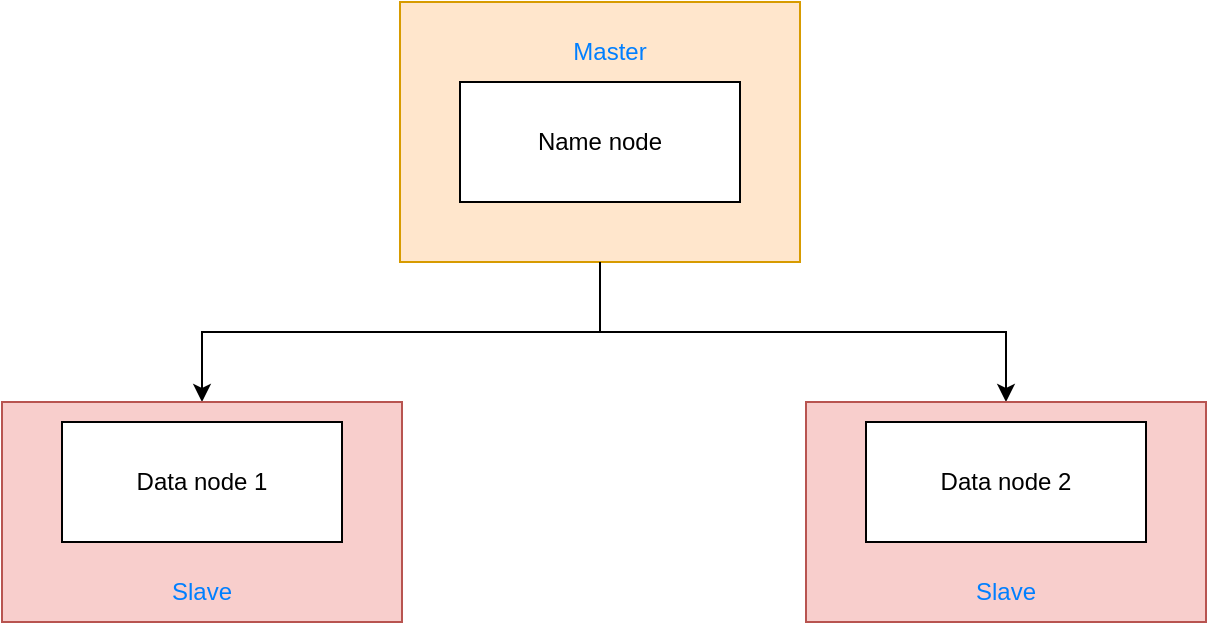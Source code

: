 <mxfile version="20.8.23" type="github">
  <diagram id="yFhTgLjL-dq6zD-HdHkg" name="Page-1">
    <mxGraphModel dx="1050" dy="523" grid="1" gridSize="10" guides="1" tooltips="1" connect="1" arrows="1" fold="1" page="1" pageScale="1" pageWidth="850" pageHeight="1100" math="0" shadow="0">
      <root>
        <mxCell id="0" />
        <mxCell id="1" parent="0" />
        <mxCell id="hu_LwHfJdrartJlGqmy1-2" style="edgeStyle=orthogonalEdgeStyle;rounded=0;orthogonalLoop=1;jettySize=auto;html=1;exitX=0.5;exitY=1;exitDx=0;exitDy=0;entryX=0.5;entryY=0;entryDx=0;entryDy=0;" edge="1" parent="1" source="lGEIJaAXRUyNCMLdhOS5-3" target="nA9Iy6nhnanEA_thInSe-4">
          <mxGeometry relative="1" as="geometry" />
        </mxCell>
        <mxCell id="lGEIJaAXRUyNCMLdhOS5-3" value="" style="rounded=0;whiteSpace=wrap;html=1;fillColor=#ffe6cc;strokeColor=#d79b00;" parent="1" vertex="1">
          <mxGeometry x="320" y="80" width="200" height="130" as="geometry" />
        </mxCell>
        <mxCell id="lGEIJaAXRUyNCMLdhOS5-18" style="edgeStyle=orthogonalEdgeStyle;rounded=0;orthogonalLoop=1;jettySize=auto;html=1;exitX=0.5;exitY=1;exitDx=0;exitDy=0;entryX=0.5;entryY=0;entryDx=0;entryDy=0;" parent="1" source="lGEIJaAXRUyNCMLdhOS5-3" target="lGEIJaAXRUyNCMLdhOS5-12" edge="1">
          <mxGeometry relative="1" as="geometry">
            <Array as="points">
              <mxPoint x="420" y="245" />
              <mxPoint x="221" y="245" />
            </Array>
          </mxGeometry>
        </mxCell>
        <mxCell id="lGEIJaAXRUyNCMLdhOS5-4" value="Name node" style="rounded=0;whiteSpace=wrap;html=1;" parent="1" vertex="1">
          <mxGeometry x="350" y="120" width="140" height="60" as="geometry" />
        </mxCell>
        <mxCell id="lGEIJaAXRUyNCMLdhOS5-12" value="" style="rounded=0;whiteSpace=wrap;html=1;fillColor=#f8cecc;strokeColor=#b85450;" parent="1" vertex="1">
          <mxGeometry x="121" y="280" width="200" height="110" as="geometry" />
        </mxCell>
        <mxCell id="lGEIJaAXRUyNCMLdhOS5-13" value="Data node 1" style="rounded=0;whiteSpace=wrap;html=1;" parent="1" vertex="1">
          <mxGeometry x="151" y="290" width="140" height="60" as="geometry" />
        </mxCell>
        <mxCell id="9JDnfZZQFYclRvjPChz7-1" value="&lt;font color=&quot;#007fff&quot;&gt;Master&lt;/font&gt;" style="text;html=1;align=center;verticalAlign=middle;whiteSpace=wrap;rounded=0;strokeColor=none;" parent="1" vertex="1">
          <mxGeometry x="395" y="90" width="60" height="30" as="geometry" />
        </mxCell>
        <mxCell id="9JDnfZZQFYclRvjPChz7-3" value="&lt;font color=&quot;#007fff&quot;&gt;Slave&lt;/font&gt;" style="text;html=1;align=center;verticalAlign=middle;whiteSpace=wrap;rounded=0;strokeColor=none;" parent="1" vertex="1">
          <mxGeometry x="191" y="360" width="60" height="30" as="geometry" />
        </mxCell>
        <mxCell id="nA9Iy6nhnanEA_thInSe-4" value="" style="rounded=0;whiteSpace=wrap;html=1;fillColor=#f8cecc;strokeColor=#b85450;" parent="1" vertex="1">
          <mxGeometry x="523" y="280" width="200" height="110" as="geometry" />
        </mxCell>
        <mxCell id="nA9Iy6nhnanEA_thInSe-5" value="Data node 2" style="rounded=0;whiteSpace=wrap;html=1;" parent="1" vertex="1">
          <mxGeometry x="553" y="290" width="140" height="60" as="geometry" />
        </mxCell>
        <mxCell id="nA9Iy6nhnanEA_thInSe-6" value="&lt;font color=&quot;#007fff&quot;&gt;Slave&lt;/font&gt;" style="text;html=1;align=center;verticalAlign=middle;whiteSpace=wrap;rounded=0;strokeColor=none;" parent="1" vertex="1">
          <mxGeometry x="593" y="360" width="60" height="30" as="geometry" />
        </mxCell>
      </root>
    </mxGraphModel>
  </diagram>
</mxfile>
